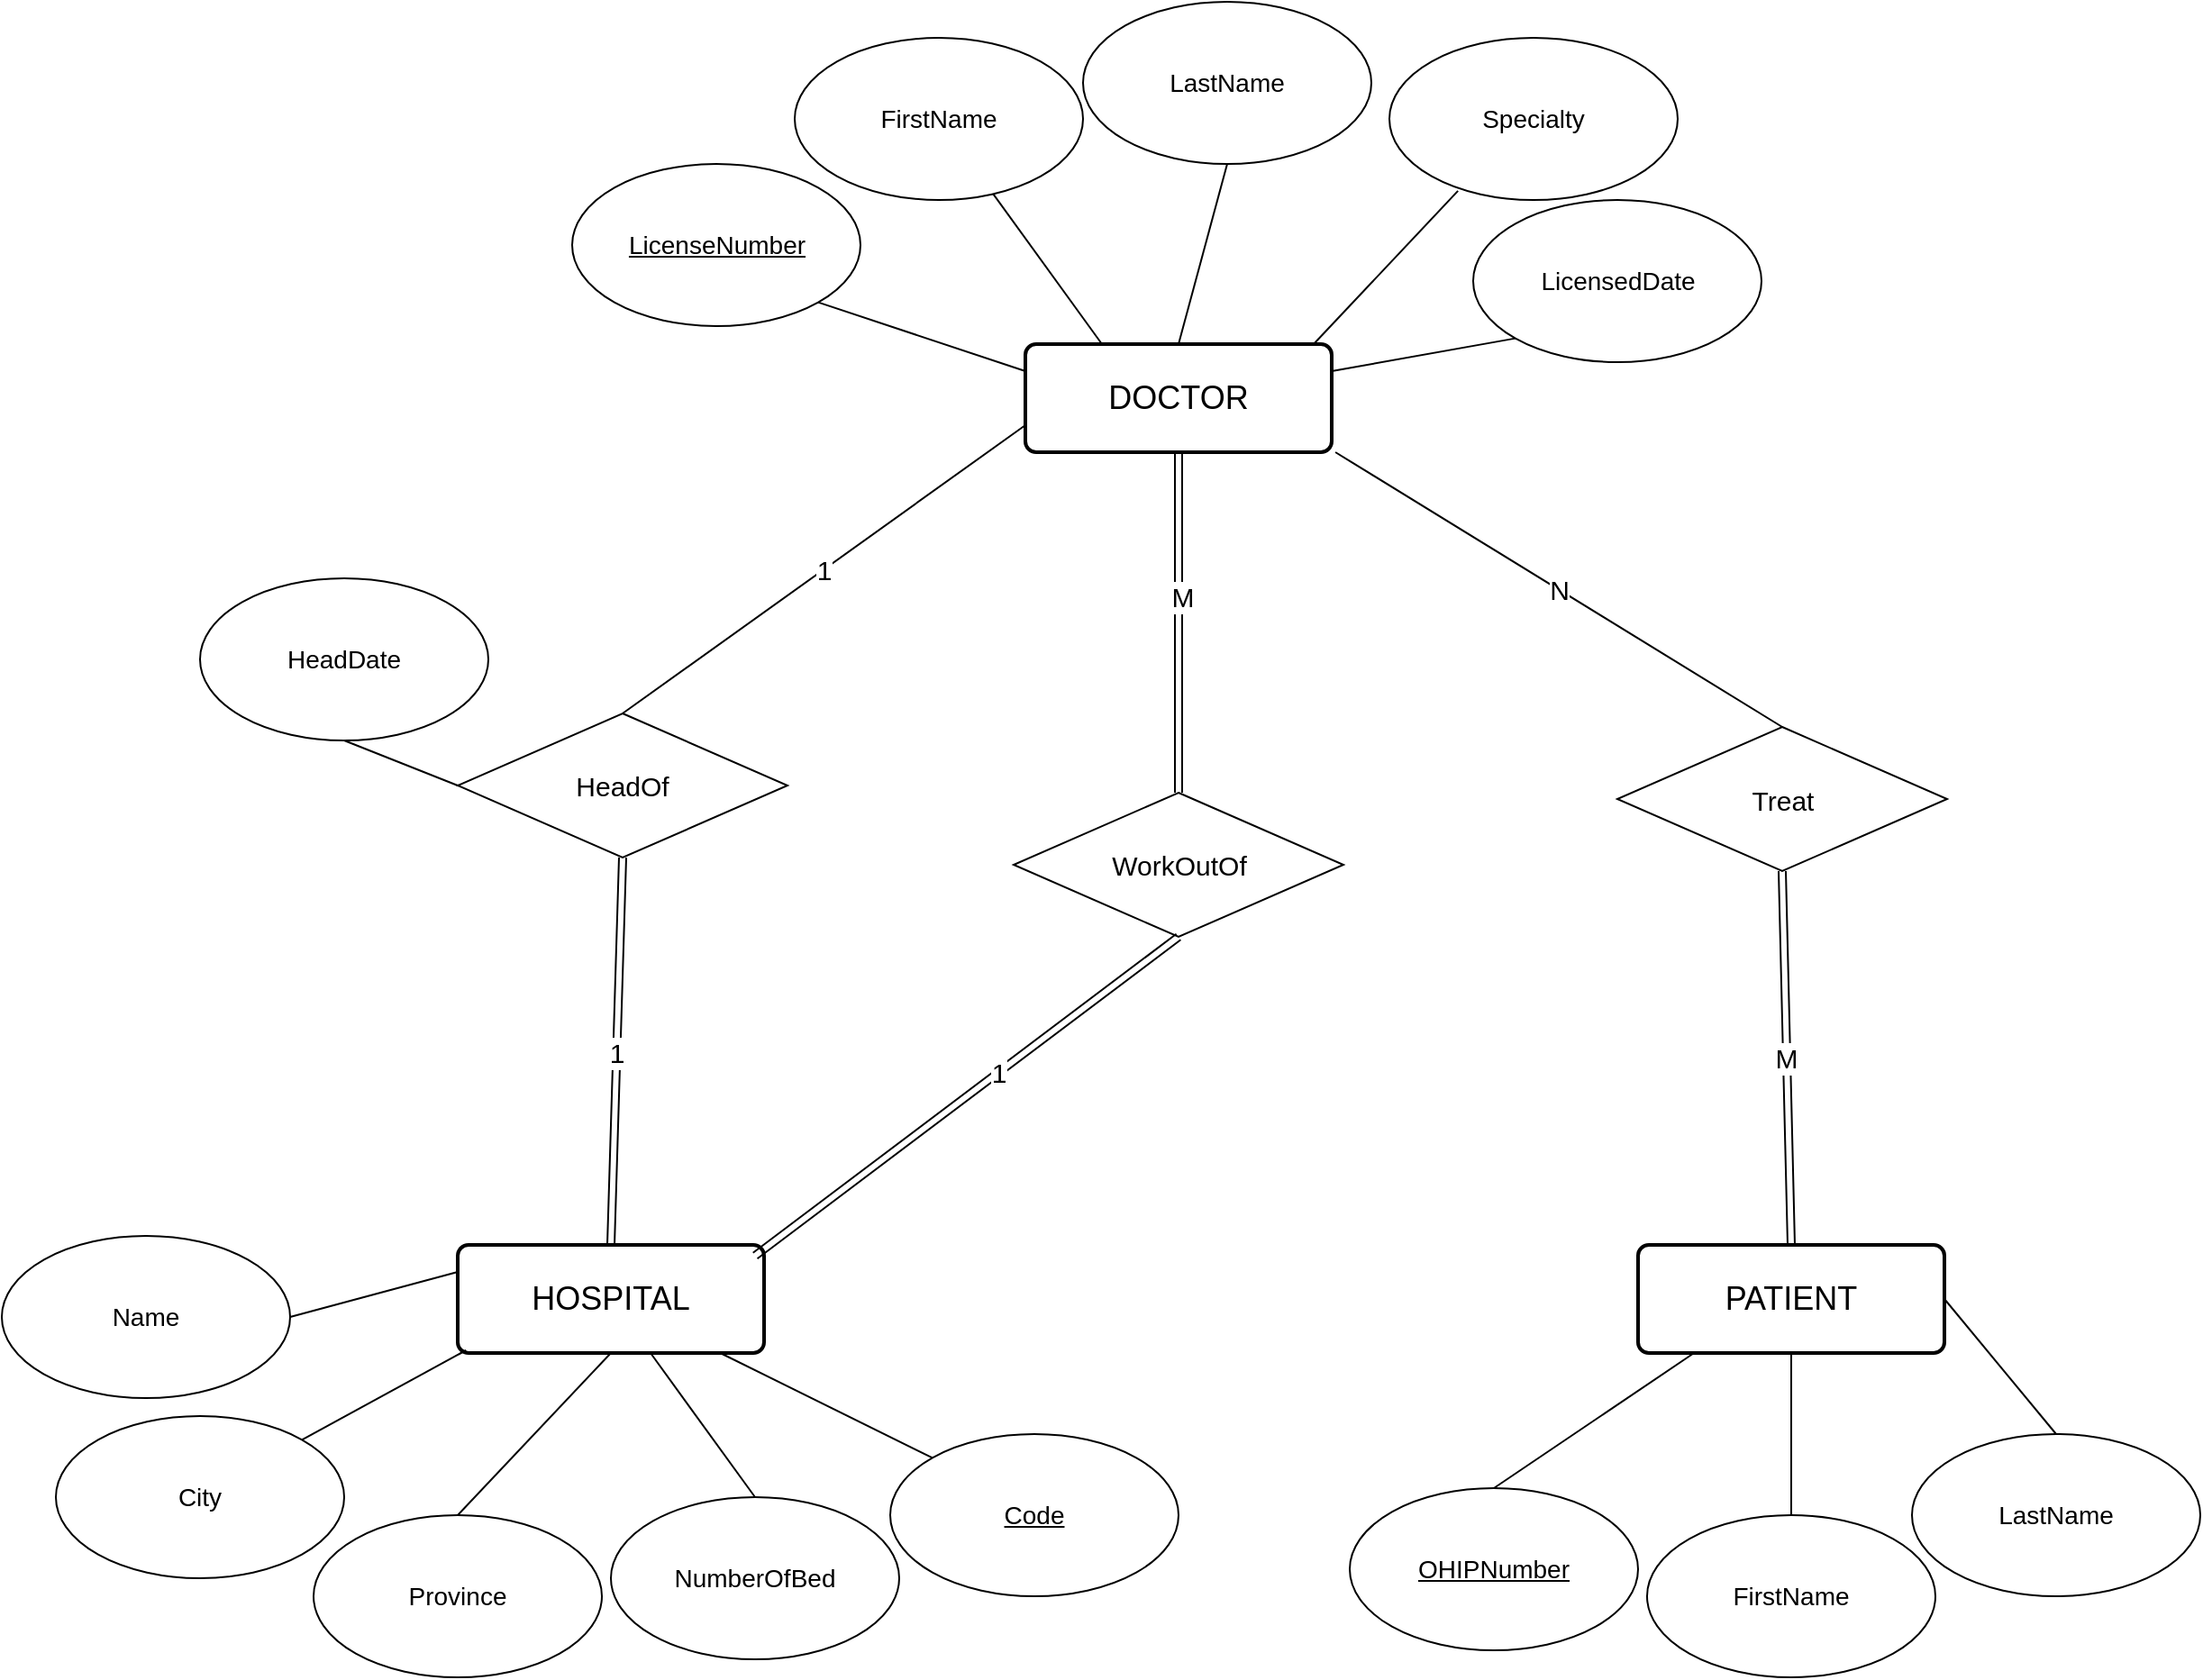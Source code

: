 <mxfile type="device" version="12.1.9" pages="1"><diagram id="BLt_lOdccr9fd0pOAW1q" name="Page-1"><mxGraphModel grid="1" dx="1888" dy="408" gridSize="10" guides="1" tooltips="1" connect="1" arrows="1" fold="1" page="1" pageScale="1" pageWidth="1600" pageHeight="1200" math="0" shadow="0"><root><mxCell id="0"/><mxCell id="1" parent="0"/><mxCell id="ld_WJbyfHe_-0tgrTJJC-1" value="&lt;font style=&quot;font-size: 18px&quot;&gt;DOCTOR&lt;/font&gt;" parent="1" vertex="1" style="strokeWidth=2;rounded=1;arcSize=10;whiteSpace=wrap;html=1;align=center;fontSize=14;"><mxGeometry as="geometry" height="60" width="170" x="-932" y="270"/></mxCell><mxCell id="ld_WJbyfHe_-0tgrTJJC-3" value="&lt;font style=&quot;font-size: 18px&quot;&gt;HOSPITAL&lt;/font&gt;" parent="1" vertex="1" style="strokeWidth=2;rounded=1;arcSize=10;whiteSpace=wrap;html=1;align=center;fontSize=14;"><mxGeometry as="geometry" height="60" width="170" x="-1247" y="770"/></mxCell><mxCell id="ld_WJbyfHe_-0tgrTJJC-4" value="&lt;font style=&quot;font-size: 18px&quot;&gt;PATIENT&lt;/font&gt;" parent="1" vertex="1" style="strokeWidth=2;rounded=1;arcSize=10;whiteSpace=wrap;html=1;align=center;fontSize=14;"><mxGeometry as="geometry" height="60" width="170" x="-592" y="770"/></mxCell><mxCell id="ld_WJbyfHe_-0tgrTJJC-6" value="&lt;font style=&quot;font-size: 14px&quot;&gt;&lt;u&gt;LicenseNumber&lt;/u&gt;&lt;/font&gt;" parent="1" vertex="1" style="ellipse;whiteSpace=wrap;html=1;"><mxGeometry as="geometry" height="90" width="160" x="-1183.5" y="170"/></mxCell><mxCell id="ld_WJbyfHe_-0tgrTJJC-7" source="ld_WJbyfHe_-0tgrTJJC-1" value="" parent="1" style="endArrow=none;html=1;entryX=1;entryY=1;entryDx=0;entryDy=0;exitX=0;exitY=0.25;exitDx=0;exitDy=0;" edge="1" target="ld_WJbyfHe_-0tgrTJJC-6"><mxGeometry as="geometry" height="50" width="50" relative="1"><mxPoint as="sourcePoint" x="-952" y="210"/><mxPoint as="targetPoint" x="-902" y="160"/></mxGeometry></mxCell><mxCell id="ld_WJbyfHe_-0tgrTJJC-12" value="&lt;font style=&quot;font-size: 14px&quot;&gt;FirstName&lt;/font&gt;" parent="1" vertex="1" style="ellipse;whiteSpace=wrap;html=1;"><mxGeometry as="geometry" height="90" width="160" x="-1060" y="100"/></mxCell><mxCell id="ld_WJbyfHe_-0tgrTJJC-13" source="ld_WJbyfHe_-0tgrTJJC-1" value="" parent="1" style="endArrow=none;html=1;exitX=0.25;exitY=0;exitDx=0;exitDy=0;" edge="1" target="ld_WJbyfHe_-0tgrTJJC-12"><mxGeometry as="geometry" height="50" width="50" relative="1"><mxPoint as="sourcePoint" x="-812" y="260"/><mxPoint as="targetPoint" x="-762" y="210"/></mxGeometry></mxCell><mxCell id="ld_WJbyfHe_-0tgrTJJC-14" value="&lt;font style=&quot;font-size: 14px&quot;&gt;LastName&lt;/font&gt;" parent="1" vertex="1" style="ellipse;whiteSpace=wrap;html=1;"><mxGeometry as="geometry" height="90" width="160" x="-900" y="80"/></mxCell><mxCell id="ld_WJbyfHe_-0tgrTJJC-15" source="ld_WJbyfHe_-0tgrTJJC-1" value="" parent="1" style="endArrow=none;html=1;entryX=0.5;entryY=1;entryDx=0;entryDy=0;exitX=0.5;exitY=0;exitDx=0;exitDy=0;" edge="1" target="ld_WJbyfHe_-0tgrTJJC-14"><mxGeometry as="geometry" height="50" width="50" relative="1"><mxPoint as="sourcePoint" x="-762" y="240"/><mxPoint as="targetPoint" x="-712" y="190"/></mxGeometry></mxCell><mxCell id="ld_WJbyfHe_-0tgrTJJC-16" value="&lt;font style=&quot;font-size: 14px&quot;&gt;Specialty&lt;/font&gt;" parent="1" vertex="1" style="ellipse;whiteSpace=wrap;html=1;"><mxGeometry as="geometry" height="90" width="160" x="-730" y="100"/></mxCell><mxCell id="ld_WJbyfHe_-0tgrTJJC-17" source="ld_WJbyfHe_-0tgrTJJC-1" value="" parent="1" style="endArrow=none;html=1;entryX=0.238;entryY=0.944;entryDx=0;entryDy=0;entryPerimeter=0;exitX=0.941;exitY=0;exitDx=0;exitDy=0;exitPerimeter=0;" edge="1" target="ld_WJbyfHe_-0tgrTJJC-16"><mxGeometry as="geometry" height="50" width="50" relative="1"><mxPoint as="sourcePoint" x="-682" y="260"/><mxPoint as="targetPoint" x="-632" y="210"/></mxGeometry></mxCell><mxCell id="ld_WJbyfHe_-0tgrTJJC-20" value="&lt;font style=&quot;font-size: 14px&quot;&gt;LicensedDate&lt;/font&gt;" parent="1" vertex="1" style="ellipse;whiteSpace=wrap;html=1;"><mxGeometry as="geometry" height="90" width="160" x="-683.5" y="190"/></mxCell><mxCell id="ld_WJbyfHe_-0tgrTJJC-21" source="ld_WJbyfHe_-0tgrTJJC-1" value="" parent="1" style="endArrow=none;html=1;entryX=0;entryY=1;entryDx=0;entryDy=0;exitX=1;exitY=0.25;exitDx=0;exitDy=0;" edge="1" target="ld_WJbyfHe_-0tgrTJJC-20"><mxGeometry as="geometry" height="50" width="50" relative="1"><mxPoint as="sourcePoint" x="-642" y="290"/><mxPoint as="targetPoint" x="-592" y="240"/></mxGeometry></mxCell><mxCell id="ld_WJbyfHe_-0tgrTJJC-23" value="&lt;font style=&quot;font-size: 14px&quot;&gt;&lt;u&gt;OHIPNumber&lt;/u&gt;&lt;/font&gt;" parent="1" vertex="1" style="ellipse;whiteSpace=wrap;html=1;"><mxGeometry as="geometry" height="90" width="160" x="-752" y="905"/></mxCell><mxCell id="ld_WJbyfHe_-0tgrTJJC-24" source="ld_WJbyfHe_-0tgrTJJC-23" value="" parent="1" style="endArrow=none;html=1;entryX=0.186;entryY=0.994;entryDx=0;entryDy=0;entryPerimeter=0;exitX=0.5;exitY=0;exitDx=0;exitDy=0;" edge="1" target="ld_WJbyfHe_-0tgrTJJC-4"><mxGeometry as="geometry" height="50" width="50" relative="1"><mxPoint as="sourcePoint" x="-469" y="930"/><mxPoint as="targetPoint" x="-419" y="880"/></mxGeometry></mxCell><mxCell id="ld_WJbyfHe_-0tgrTJJC-25" value="&lt;font style=&quot;font-size: 14px&quot;&gt;FirstName&lt;/font&gt;" parent="1" vertex="1" style="ellipse;whiteSpace=wrap;html=1;"><mxGeometry as="geometry" height="90" width="160" x="-587" y="920"/></mxCell><mxCell id="ld_WJbyfHe_-0tgrTJJC-26" source="ld_WJbyfHe_-0tgrTJJC-25" value="" parent="1" style="endArrow=none;html=1;entryX=0.5;entryY=1;entryDx=0;entryDy=0;exitX=0.5;exitY=0;exitDx=0;exitDy=0;" edge="1" target="ld_WJbyfHe_-0tgrTJJC-4"><mxGeometry as="geometry" height="50" width="50" relative="1"><mxPoint as="sourcePoint" x="-329" y="910"/><mxPoint as="targetPoint" x="-279" y="860"/></mxGeometry></mxCell><mxCell id="ld_WJbyfHe_-0tgrTJJC-27" value="&lt;font style=&quot;font-size: 14px&quot;&gt;LastName&lt;/font&gt;" parent="1" vertex="1" style="ellipse;whiteSpace=wrap;html=1;"><mxGeometry as="geometry" height="90" width="160" x="-440" y="875"/></mxCell><mxCell id="ld_WJbyfHe_-0tgrTJJC-28" source="ld_WJbyfHe_-0tgrTJJC-27" value="" parent="1" style="endArrow=none;html=1;entryX=1;entryY=0.5;entryDx=0;entryDy=0;exitX=0.5;exitY=0;exitDx=0;exitDy=0;" edge="1" target="ld_WJbyfHe_-0tgrTJJC-4"><mxGeometry as="geometry" height="50" width="50" relative="1"><mxPoint as="sourcePoint" x="-239" y="820"/><mxPoint as="targetPoint" x="-189" y="770"/></mxGeometry></mxCell><mxCell id="ld_WJbyfHe_-0tgrTJJC-29" value="&lt;font style=&quot;font-size: 14px&quot;&gt;Name&lt;/font&gt;" parent="1" vertex="1" style="ellipse;whiteSpace=wrap;html=1;"><mxGeometry as="geometry" height="90" width="160" x="-1500" y="765"/></mxCell><mxCell id="ld_WJbyfHe_-0tgrTJJC-30" source="ld_WJbyfHe_-0tgrTJJC-29" value="" parent="1" style="endArrow=none;html=1;entryX=0;entryY=0.25;entryDx=0;entryDy=0;exitX=1;exitY=0.5;exitDx=0;exitDy=0;" edge="1" target="ld_WJbyfHe_-0tgrTJJC-3"><mxGeometry as="geometry" height="50" width="50" relative="1"><mxPoint as="sourcePoint" x="-1320" y="870"/><mxPoint as="targetPoint" x="-1270" y="820"/></mxGeometry></mxCell><mxCell id="ld_WJbyfHe_-0tgrTJJC-31" value="&lt;font style=&quot;font-size: 14px&quot;&gt;City&lt;/font&gt;" parent="1" vertex="1" style="ellipse;whiteSpace=wrap;html=1;"><mxGeometry as="geometry" height="90" width="160" x="-1470" y="865"/></mxCell><mxCell id="ld_WJbyfHe_-0tgrTJJC-32" source="ld_WJbyfHe_-0tgrTJJC-31" value="" parent="1" style="endArrow=none;html=1;entryX=0.027;entryY=0.975;entryDx=0;entryDy=0;exitX=1;exitY=0;exitDx=0;exitDy=0;entryPerimeter=0;" edge="1" target="ld_WJbyfHe_-0tgrTJJC-3"><mxGeometry as="geometry" height="50" width="50" relative="1"><mxPoint as="sourcePoint" x="-1280" y="890"/><mxPoint as="targetPoint" x="-1230" y="840"/></mxGeometry></mxCell><mxCell id="ld_WJbyfHe_-0tgrTJJC-33" value="&lt;font style=&quot;font-size: 14px&quot;&gt;Province&lt;/font&gt;" parent="1" vertex="1" style="ellipse;whiteSpace=wrap;html=1;"><mxGeometry as="geometry" height="90" width="160" x="-1327" y="920"/></mxCell><mxCell id="ld_WJbyfHe_-0tgrTJJC-34" source="ld_WJbyfHe_-0tgrTJJC-33" value="" parent="1" style="endArrow=none;html=1;entryX=0.5;entryY=1;entryDx=0;entryDy=0;exitX=0.5;exitY=0;exitDx=0;exitDy=0;" edge="1" target="ld_WJbyfHe_-0tgrTJJC-3"><mxGeometry as="geometry" height="50" width="50" relative="1"><mxPoint as="sourcePoint" x="-1170" y="890"/><mxPoint as="targetPoint" x="-1120" y="840"/></mxGeometry></mxCell><mxCell id="ld_WJbyfHe_-0tgrTJJC-35" value="&lt;font style=&quot;font-size: 14px&quot;&gt;NumberOfBed&lt;/font&gt;" parent="1" vertex="1" style="ellipse;whiteSpace=wrap;html=1;"><mxGeometry as="geometry" height="90" width="160" x="-1162" y="910"/></mxCell><mxCell id="ld_WJbyfHe_-0tgrTJJC-36" source="ld_WJbyfHe_-0tgrTJJC-35" value="" parent="1" style="endArrow=none;html=1;exitX=0.5;exitY=0;exitDx=0;exitDy=0;" edge="1"><mxGeometry as="geometry" height="50" width="50" relative="1"><mxPoint as="sourcePoint" x="-1150" y="910"/><mxPoint as="targetPoint" x="-1140" y="830"/></mxGeometry></mxCell><mxCell id="ld_WJbyfHe_-0tgrTJJC-37" value="&lt;font style=&quot;font-size: 14px&quot;&gt;&lt;u&gt;Code&lt;/u&gt;&lt;/font&gt;" parent="1" vertex="1" style="ellipse;whiteSpace=wrap;html=1;"><mxGeometry as="geometry" height="90" width="160" x="-1007" y="875"/></mxCell><mxCell id="ld_WJbyfHe_-0tgrTJJC-38" source="ld_WJbyfHe_-0tgrTJJC-3" value="" parent="1" style="endArrow=none;html=1;entryX=0;entryY=0;entryDx=0;entryDy=0;" edge="1" target="ld_WJbyfHe_-0tgrTJJC-37"><mxGeometry as="geometry" height="50" width="50" relative="1"><mxPoint as="sourcePoint" x="-1050" y="870"/><mxPoint as="targetPoint" x="-1000" y="820"/></mxGeometry></mxCell><mxCell id="ld_WJbyfHe_-0tgrTJJC-39" value="&lt;font style=&quot;font-size: 15px&quot;&gt;WorkOutOf&lt;/font&gt;" parent="1" vertex="1" style="rhombus;whiteSpace=wrap;html=1;"><mxGeometry as="geometry" height="80" width="183" x="-938.5" y="519"/></mxCell><mxCell id="ld_WJbyfHe_-0tgrTJJC-40" source="ld_WJbyfHe_-0tgrTJJC-39" value="" parent="1" style="shape=link;html=1;endArrow=none;endFill=0;entryX=0.5;entryY=1;entryDx=0;entryDy=0;exitX=0.5;exitY=0;exitDx=0;exitDy=0;" edge="1" target="ld_WJbyfHe_-0tgrTJJC-1"><mxGeometry as="geometry" height="50" width="50" relative="1"><mxPoint as="sourcePoint" x="-960" y="430"/><mxPoint as="targetPoint" x="-910" y="380"/></mxGeometry></mxCell><mxCell id="ld_WJbyfHe_-0tgrTJJC-42" value="&lt;font style=&quot;font-size: 15px&quot;&gt;M&lt;/font&gt;" parent="ld_WJbyfHe_-0tgrTJJC-40" vertex="1" style="text;html=1;resizable=0;points=[];align=center;verticalAlign=middle;labelBackgroundColor=#ffffff;" connectable="0"><mxGeometry as="geometry" x="0.153" y="-1" relative="1"><mxPoint as="offset" x="1"/></mxGeometry></mxCell><mxCell id="ld_WJbyfHe_-0tgrTJJC-43" value="&lt;font style=&quot;font-size: 15px&quot;&gt;Treat&lt;/font&gt;" parent="1" vertex="1" style="rhombus;whiteSpace=wrap;html=1;"><mxGeometry as="geometry" height="80" width="183" x="-603.5" y="482.5"/></mxCell><mxCell id="ld_WJbyfHe_-0tgrTJJC-45" source="ld_WJbyfHe_-0tgrTJJC-4" value="&lt;font style=&quot;font-size: 15px&quot;&gt;M&lt;/font&gt;" parent="1" style="shape=link;html=1;endArrow=none;endFill=0;entryX=0.5;entryY=1;entryDx=0;entryDy=0;exitX=0.5;exitY=0;exitDx=0;exitDy=0;" edge="1" target="ld_WJbyfHe_-0tgrTJJC-43"><mxGeometry as="geometry" height="50" width="50" relative="1"><mxPoint as="sourcePoint" x="-490" y="730"/><mxPoint as="targetPoint" x="-440" y="680"/></mxGeometry></mxCell><mxCell id="ld_WJbyfHe_-0tgrTJJC-46" source="ld_WJbyfHe_-0tgrTJJC-43" value="&lt;font style=&quot;font-size: 15px&quot;&gt;N&lt;/font&gt;" parent="1" style="endArrow=none;html=1;entryX=1.012;entryY=1;entryDx=0;entryDy=0;entryPerimeter=0;exitX=0.5;exitY=0;exitDx=0;exitDy=0;" edge="1" target="ld_WJbyfHe_-0tgrTJJC-1"><mxGeometry as="geometry" height="50" width="50" relative="1"><mxPoint as="sourcePoint" x="-670" y="510"/><mxPoint as="targetPoint" x="-620" y="460"/></mxGeometry></mxCell><mxCell id="ld_WJbyfHe_-0tgrTJJC-47" value="&lt;font style=&quot;font-size: 15px&quot;&gt;HeadOf&lt;/font&gt;" parent="1" vertex="1" style="rhombus;whiteSpace=wrap;html=1;"><mxGeometry as="geometry" height="80" width="183" x="-1247" y="475"/></mxCell><mxCell id="ld_WJbyfHe_-0tgrTJJC-48" source="ld_WJbyfHe_-0tgrTJJC-3" value="&lt;font style=&quot;font-size: 15px&quot;&gt;1&lt;/font&gt;" parent="1" style="shape=link;html=1;endArrow=none;endFill=0;entryX=0.5;entryY=1;entryDx=0;entryDy=0;exitX=0.5;exitY=0;exitDx=0;exitDy=0;" edge="1" target="ld_WJbyfHe_-0tgrTJJC-47"><mxGeometry as="geometry" height="50" width="50" relative="1"><mxPoint as="sourcePoint" x="-1190" y="710"/><mxPoint as="targetPoint" x="-1140" y="660"/></mxGeometry></mxCell><mxCell id="ld_WJbyfHe_-0tgrTJJC-50" source="ld_WJbyfHe_-0tgrTJJC-47" value="&lt;font style=&quot;font-size: 15px&quot;&gt;1&lt;/font&gt;" parent="1" style="endArrow=none;html=1;entryX=0;entryY=0.75;entryDx=0;entryDy=0;exitX=0.5;exitY=0;exitDx=0;exitDy=0;" edge="1" target="ld_WJbyfHe_-0tgrTJJC-1"><mxGeometry as="geometry" height="50" width="50" relative="1"><mxPoint as="sourcePoint" x="-1150" y="460"/><mxPoint as="targetPoint" x="-1100" y="410"/></mxGeometry></mxCell><mxCell id="OdbMWzJ1eSegPvnby1yW-1" value="&lt;font style=&quot;font-size: 14px&quot;&gt;HeadDate&lt;/font&gt;" parent="1" vertex="1" style="ellipse;whiteSpace=wrap;html=1;"><mxGeometry as="geometry" height="90" width="160" x="-1390" y="400"/></mxCell><mxCell id="OdbMWzJ1eSegPvnby1yW-2" source="ld_WJbyfHe_-0tgrTJJC-47" value="" parent="1" style="endArrow=none;html=1;entryX=0.5;entryY=1;entryDx=0;entryDy=0;exitX=0;exitY=0.5;exitDx=0;exitDy=0;" edge="1" target="OdbMWzJ1eSegPvnby1yW-1"><mxGeometry as="geometry" height="50" width="50" relative="1"><mxPoint as="sourcePoint" x="-1290" y="480"/><mxPoint as="targetPoint" x="-1240" y="430"/></mxGeometry></mxCell><mxCell id="ndMJvFUqSRqsFjF_9G6K-1" source="ld_WJbyfHe_-0tgrTJJC-3" value="" parent="1" style="shape=link;html=1;exitX=0.971;exitY=0.1;exitDx=0;exitDy=0;exitPerimeter=0;entryX=0.5;entryY=1;entryDx=0;entryDy=0;" edge="1" target="ld_WJbyfHe_-0tgrTJJC-39"><mxGeometry as="geometry" height="50" width="50" relative="1"><mxPoint as="sourcePoint" x="-1010" y="690"/><mxPoint as="targetPoint" x="-960" y="640"/></mxGeometry></mxCell><mxCell id="ndMJvFUqSRqsFjF_9G6K-2" value="&lt;font style=&quot;font-size: 15px&quot;&gt;1&lt;/font&gt;" parent="ndMJvFUqSRqsFjF_9G6K-1" vertex="1" style="text;html=1;resizable=0;points=[];align=center;verticalAlign=middle;labelBackgroundColor=#ffffff;" connectable="0"><mxGeometry as="geometry" x="0.16" relative="1"><mxPoint as="offset" x="-1"/></mxGeometry></mxCell></root></mxGraphModel></diagram></mxfile>
